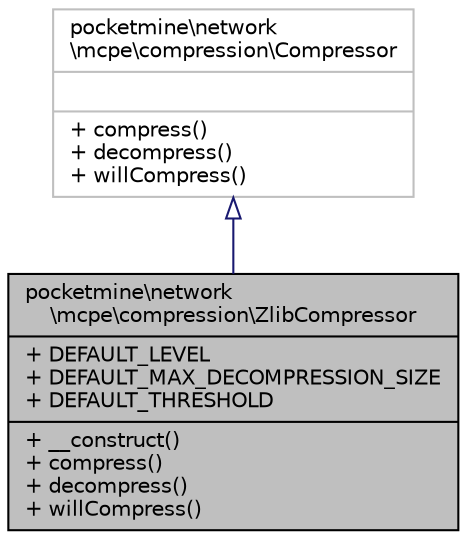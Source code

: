 digraph "pocketmine\network\mcpe\compression\ZlibCompressor"
{
 // INTERACTIVE_SVG=YES
 // LATEX_PDF_SIZE
  edge [fontname="Helvetica",fontsize="10",labelfontname="Helvetica",labelfontsize="10"];
  node [fontname="Helvetica",fontsize="10",shape=record];
  Node1 [label="{pocketmine\\network\l\\mcpe\\compression\\ZlibCompressor\n|+ DEFAULT_LEVEL\l+ DEFAULT_MAX_DECOMPRESSION_SIZE\l+ DEFAULT_THRESHOLD\l|+ __construct()\l+ compress()\l+ decompress()\l+ willCompress()\l}",height=0.2,width=0.4,color="black", fillcolor="grey75", style="filled", fontcolor="black",tooltip=" "];
  Node2 -> Node1 [dir="back",color="midnightblue",fontsize="10",style="solid",arrowtail="onormal",fontname="Helvetica"];
  Node2 [label="{pocketmine\\network\l\\mcpe\\compression\\Compressor\n||+ compress()\l+ decompress()\l+ willCompress()\l}",height=0.2,width=0.4,color="grey75", fillcolor="white", style="filled",URL="$d3/d33/interfacepocketmine_1_1network_1_1mcpe_1_1compression_1_1_compressor.html",tooltip=" "];
}
